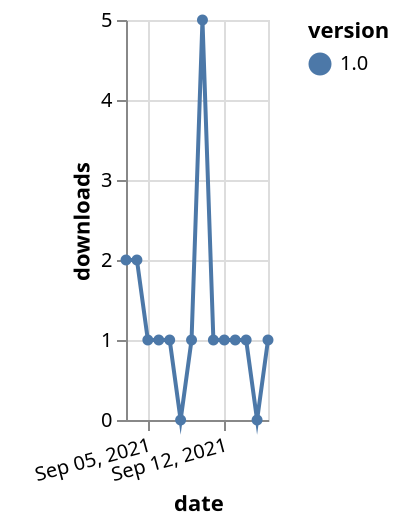 {"$schema": "https://vega.github.io/schema/vega-lite/v5.json", "description": "A simple bar chart with embedded data.", "data": {"values": [{"date": "2021-09-03", "total": 68, "delta": 2, "version": "1.0"}, {"date": "2021-09-04", "total": 70, "delta": 2, "version": "1.0"}, {"date": "2021-09-05", "total": 71, "delta": 1, "version": "1.0"}, {"date": "2021-09-06", "total": 72, "delta": 1, "version": "1.0"}, {"date": "2021-09-07", "total": 73, "delta": 1, "version": "1.0"}, {"date": "2021-09-08", "total": 73, "delta": 0, "version": "1.0"}, {"date": "2021-09-09", "total": 74, "delta": 1, "version": "1.0"}, {"date": "2021-09-10", "total": 79, "delta": 5, "version": "1.0"}, {"date": "2021-09-11", "total": 80, "delta": 1, "version": "1.0"}, {"date": "2021-09-12", "total": 81, "delta": 1, "version": "1.0"}, {"date": "2021-09-13", "total": 82, "delta": 1, "version": "1.0"}, {"date": "2021-09-14", "total": 83, "delta": 1, "version": "1.0"}, {"date": "2021-09-15", "total": 83, "delta": 0, "version": "1.0"}, {"date": "2021-09-16", "total": 84, "delta": 1, "version": "1.0"}]}, "width": "container", "mark": {"type": "line", "point": {"filled": true}}, "encoding": {"x": {"field": "date", "type": "temporal", "timeUnit": "yearmonthdate", "title": "date", "axis": {"labelAngle": -15}}, "y": {"field": "delta", "type": "quantitative", "title": "downloads"}, "color": {"field": "version", "type": "nominal"}, "tooltip": {"field": "delta"}}}